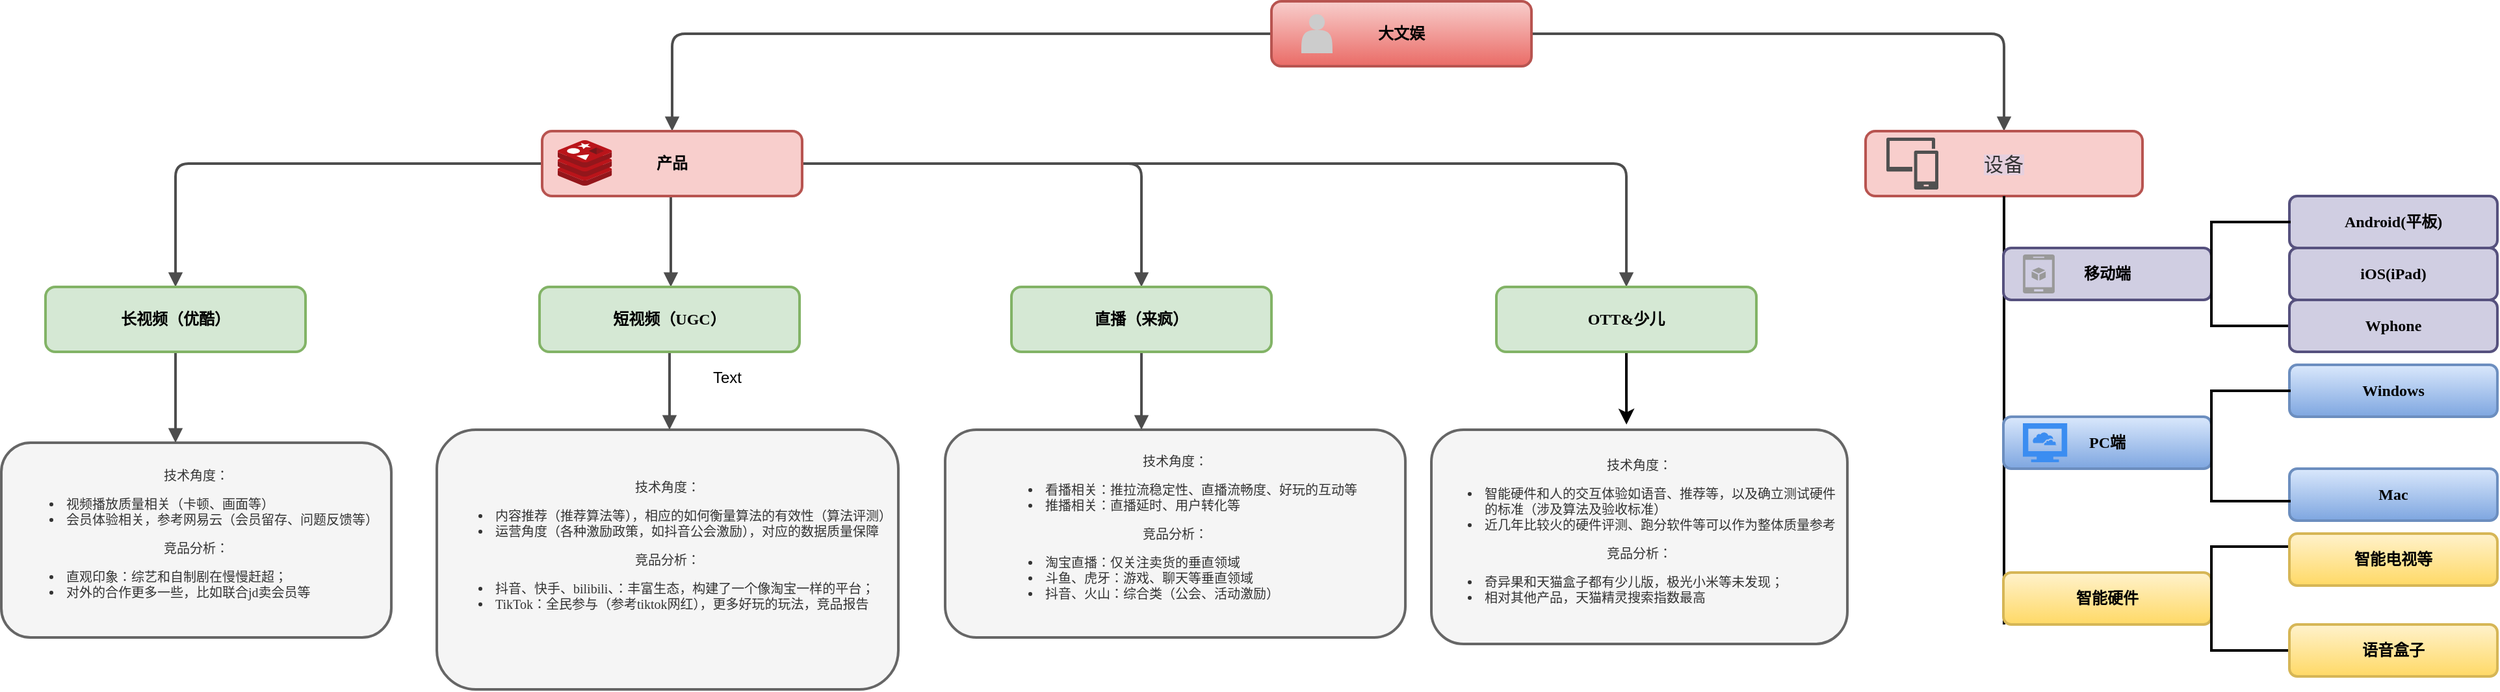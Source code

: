 <mxfile version="13.3.0" type="github"><diagram name="Page-1" id="19d8dcba-68ad-dc05-1034-9cf7b2a963f6"><mxGraphModel dx="1298" dy="785" grid="1" gridSize="10" guides="1" tooltips="1" connect="1" arrows="1" fold="1" page="1" pageScale="1" pageWidth="1100" pageHeight="850" background="#ffffff" math="0" shadow="0"><root><mxCell id="0"/><mxCell id="1" parent="0"/><mxCell id="218ae93e1282097f-12" value="技术角度：&lt;br&gt;&lt;ul&gt;&lt;li style=&quot;text-align: left&quot;&gt;视频播放质量相关（卡顿、画面等）&lt;/li&gt;&lt;li style=&quot;text-align: left&quot;&gt;会员体验相关，参考网易云（会员留存、问题反馈等）&lt;/li&gt;&lt;/ul&gt;竞品分析：&lt;br&gt;&lt;div style=&quot;text-align: left&quot;&gt;&lt;ul&gt;&lt;li&gt;&lt;span&gt;直观印象：综艺和自制剧在慢慢赶超；&lt;/span&gt;&lt;/li&gt;&lt;li&gt;&lt;span&gt;对外的合作更多一些，比如联合jd卖会员等&lt;/span&gt;&lt;/li&gt;&lt;/ul&gt;&lt;/div&gt;" style="whiteSpace=wrap;html=1;rounded=1;shadow=0;comic=0;strokeWidth=2;fontFamily=Verdana;align=center;fontSize=10;fillColor=#f5f5f5;strokeColor=#666666;fontColor=#333333;" parent="1" vertex="1"><mxGeometry x="110" y="450" width="300" height="150" as="geometry"/></mxCell><mxCell id="218ae93e1282097f-19" value="技术角度：&lt;br&gt;&lt;ul&gt;&lt;li style=&quot;text-align: left&quot;&gt;内容推荐（推荐算法等），相应的如何衡量算法的有效性（算法评测）&lt;/li&gt;&lt;li style=&quot;text-align: left&quot;&gt;运营角度（各种激励政策，如抖音公会激励），对应的数据质量保障&lt;/li&gt;&lt;/ul&gt;&lt;span style=&quot;font-size: 10px&quot;&gt;竞品分析：&lt;br&gt;&lt;/span&gt;&lt;span style=&quot;font-size: 10px&quot;&gt;&lt;div style=&quot;text-align: left&quot;&gt;&lt;ul&gt;&lt;li&gt;&lt;span style=&quot;text-align: left&quot;&gt;抖音、快手、bilibili、：丰富生态，构建了一个像淘宝一样的平台；&lt;/span&gt;&lt;/li&gt;&lt;li&gt;&lt;div style=&quot;text-align: left&quot;&gt;&lt;span&gt;TikTok：&lt;/span&gt;&lt;span&gt;全民参与（参考tiktok网红），更多好玩的玩法，竞品报告&lt;/span&gt;&lt;/div&gt;&lt;/li&gt;&lt;/ul&gt;&lt;/div&gt;&lt;/span&gt;&lt;span style=&quot;font-size: 10px&quot;&gt;&lt;br&gt;&lt;/span&gt;" style="whiteSpace=wrap;html=1;rounded=1;shadow=0;comic=0;strokeWidth=2;fontFamily=Verdana;align=center;fontSize=10;fillColor=#f5f5f5;strokeColor=#666666;fontColor=#333333;" parent="1" vertex="1"><mxGeometry x="445" y="440" width="355" height="200" as="geometry"/></mxCell><mxCell id="218ae93e1282097f-24" value="技术角度：&lt;br&gt;&lt;ul&gt;&lt;li style=&quot;text-align: left&quot;&gt;看播相关：推拉流稳定性、直播流畅度、好玩的互动等&lt;/li&gt;&lt;li style=&quot;text-align: left&quot;&gt;推播相关：直播延时、用户转化等&lt;/li&gt;&lt;/ul&gt;竞品分析：&lt;br&gt;&lt;div&gt;&lt;ul&gt;&lt;li style=&quot;text-align: left&quot;&gt;&lt;span&gt;淘宝直播：仅关注卖货的垂直领域&lt;/span&gt;&lt;/li&gt;&lt;li style=&quot;text-align: left&quot;&gt;&lt;span&gt;斗鱼、虎牙：游戏、聊天等垂直领域&lt;/span&gt;&lt;/li&gt;&lt;li style=&quot;text-align: left&quot;&gt;&lt;span&gt;抖音、火山：综合类（公会、活动激励）&lt;/span&gt;&lt;/li&gt;&lt;/ul&gt;&lt;/div&gt;" style="whiteSpace=wrap;html=1;rounded=1;shadow=0;comic=0;strokeWidth=2;fontFamily=Verdana;align=center;fontSize=10;fillColor=#f5f5f5;strokeColor=#666666;fontColor=#333333;" parent="1" vertex="1"><mxGeometry x="836" y="440" width="354" height="160" as="geometry"/></mxCell><mxCell id="218ae93e1282097f-29" value="技术角度：&lt;br&gt;&lt;ul&gt;&lt;li style=&quot;text-align: left&quot;&gt;智能硬件和人的交互体验如语音、推荐等，以及确立测试硬件的标准（涉及算法及验收标准）&lt;/li&gt;&lt;li style=&quot;text-align: left&quot;&gt;近几年比较火的硬件评测、跑分软件等可以作为整体质量参考&lt;/li&gt;&lt;/ul&gt;竞品分析：&lt;br&gt;&lt;div style=&quot;text-align: left&quot;&gt;&lt;ul&gt;&lt;li&gt;&lt;span&gt;奇异果和天猫盒子都有少儿版，极光小米等未发现；&lt;/span&gt;&lt;/li&gt;&lt;li&gt;&lt;span&gt;相对其他产品，天猫精灵搜索指数最高&lt;/span&gt;&lt;/li&gt;&lt;/ul&gt;&lt;/div&gt;" style="whiteSpace=wrap;html=1;rounded=1;shadow=0;comic=0;strokeWidth=2;fontFamily=Verdana;align=center;fontSize=10;fillColor=#f5f5f5;strokeColor=#666666;fontColor=#333333;" parent="1" vertex="1"><mxGeometry x="1210" y="440" width="320" height="165" as="geometry"/></mxCell><mxCell id="218ae93e1282097f-42" value="" style="edgeStyle=orthogonalEdgeStyle;rounded=1;html=1;labelBackgroundColor=none;endArrow=block;endFill=1;strokeColor=#4D4D4D;strokeWidth=2;fontFamily=Verdana;fontSize=12;fontStyle=1;exitX=1;exitY=0.5;exitDx=0;exitDy=0;" parent="1" source="6257edae8c83ed4a-9" target="6257edae8c83ed4a-12" edge="1"><mxGeometry relative="1" as="geometry"><mxPoint x="720" y="240" as="sourcePoint"/></mxGeometry></mxCell><mxCell id="218ae93e1282097f-43" value="" style="edgeStyle=orthogonalEdgeStyle;rounded=1;html=1;labelBackgroundColor=none;endArrow=block;endFill=1;strokeColor=#4D4D4D;strokeWidth=2;fontFamily=Verdana;fontSize=12;fontStyle=1" parent="1" source="6257edae8c83ed4a-1" target="6257edae8c83ed4a-9" edge="1"><mxGeometry relative="1" as="geometry"/></mxCell><mxCell id="218ae93e1282097f-44" value="" style="edgeStyle=orthogonalEdgeStyle;rounded=1;html=1;labelBackgroundColor=none;endArrow=block;endFill=1;strokeColor=#4D4D4D;strokeWidth=2;fontFamily=Verdana;fontSize=12;fontStyle=1;exitX=1;exitY=0.5;exitDx=0;exitDy=0;" parent="1" source="6257edae8c83ed4a-9" target="218ae93e1282097f-2" edge="1"><mxGeometry relative="1" as="geometry"><mxPoint x="740" y="235" as="sourcePoint"/></mxGeometry></mxCell><mxCell id="218ae93e1282097f-45" value="" style="edgeStyle=elbowEdgeStyle;rounded=1;html=1;labelBackgroundColor=none;endArrow=block;endFill=1;strokeColor=#4D4D4D;strokeWidth=2;fontFamily=Verdana;fontSize=12;fontStyle=1" parent="1" source="6257edae8c83ed4a-9" target="6257edae8c83ed4a-21" edge="1"><mxGeometry relative="1" as="geometry"/></mxCell><mxCell id="218ae93e1282097f-46" value="" style="edgeStyle=orthogonalEdgeStyle;rounded=1;html=1;labelBackgroundColor=none;endArrow=block;endFill=1;strokeColor=#4D4D4D;strokeWidth=2;fontFamily=Verdana;fontSize=12;fontStyle=1" parent="1" source="6257edae8c83ed4a-9" target="218ae93e1282097f-8" edge="1"><mxGeometry relative="1" as="geometry"/></mxCell><mxCell id="218ae93e1282097f-47" value="" style="edgeStyle=orthogonalEdgeStyle;rounded=1;html=1;labelBackgroundColor=none;endArrow=block;endFill=1;strokeColor=#4D4D4D;strokeWidth=2;fontFamily=Verdana;fontSize=12;fontStyle=1;entryX=0.5;entryY=0;entryDx=0;entryDy=0;exitX=1;exitY=0.5;exitDx=0;exitDy=0;" parent="1" source="6257edae8c83ed4a-1" target="218ae93e1282097f-5" edge="1"><mxGeometry relative="1" as="geometry"><mxPoint x="1020" y="160" as="sourcePoint"/><mxPoint x="1674" y="220" as="targetPoint"/></mxGeometry></mxCell><mxCell id="218ae93e1282097f-51" value="" style="edgeStyle=elbowEdgeStyle;rounded=1;html=1;labelBackgroundColor=none;endArrow=block;endFill=1;strokeColor=#4D4D4D;strokeWidth=2;fontFamily=Verdana;fontSize=10;" parent="1" source="6257edae8c83ed4a-12" target="218ae93e1282097f-24" edge="1"><mxGeometry relative="1" as="geometry"/></mxCell><mxCell id="218ae93e1282097f-52" value="" style="edgeStyle=elbowEdgeStyle;rounded=1;html=1;labelBackgroundColor=none;endArrow=block;endFill=1;strokeColor=#4D4D4D;strokeWidth=2;fontFamily=Verdana;fontSize=10;" parent="1" source="6257edae8c83ed4a-21" target="218ae93e1282097f-19" edge="1"><mxGeometry relative="1" as="geometry"/></mxCell><mxCell id="218ae93e1282097f-53" value="" style="edgeStyle=elbowEdgeStyle;rounded=1;html=1;labelBackgroundColor=none;endArrow=block;endFill=1;strokeColor=#4D4D4D;strokeWidth=2;fontFamily=Verdana;fontSize=10;" parent="1" source="218ae93e1282097f-8" target="218ae93e1282097f-12" edge="1"><mxGeometry relative="1" as="geometry"/></mxCell><mxCell id="218ae93e1282097f-8" value="长视频（优酷）" style="whiteSpace=wrap;html=1;rounded=1;shadow=0;comic=0;strokeWidth=2;fontFamily=Verdana;align=center;fontSize=12;fontStyle=1;fillColor=#d5e8d4;strokeColor=#82b366;" parent="1" vertex="1"><mxGeometry x="144" y="330" width="200" height="50" as="geometry"/></mxCell><mxCell id="6257edae8c83ed4a-9" value="产品" style="whiteSpace=wrap;html=1;rounded=1;shadow=0;comic=0;strokeWidth=2;fontFamily=Verdana;align=center;fontSize=12;fontStyle=1;fillColor=#f8cecc;strokeColor=#b85450;" parent="1" vertex="1"><mxGeometry x="526" y="210" width="200" height="50" as="geometry"/></mxCell><mxCell id="6257edae8c83ed4a-21" value="短视频（UGC）" style="whiteSpace=wrap;html=1;rounded=1;shadow=0;comic=0;strokeWidth=2;fontFamily=Verdana;align=center;fontSize=12;fontStyle=1;fillColor=#d5e8d4;strokeColor=#82b366;" parent="1" vertex="1"><mxGeometry x="524" y="330" width="200" height="50" as="geometry"/></mxCell><mxCell id="6257edae8c83ed4a-12" value="直播（来疯）" style="whiteSpace=wrap;html=1;rounded=1;shadow=0;comic=0;strokeWidth=2;fontFamily=Verdana;align=center;fontSize=12;fontStyle=1;fillColor=#d5e8d4;strokeColor=#82b366;" parent="1" vertex="1"><mxGeometry x="887" y="330" width="200" height="50" as="geometry"/></mxCell><mxCell id="6257edae8c83ed4a-1" value="大文娱" style="whiteSpace=wrap;html=1;rounded=1;shadow=0;comic=0;strokeWidth=2;fontFamily=Verdana;align=center;fontSize=12;fontStyle=1;fillColor=#f8cecc;strokeColor=#b85450;gradientColor=#ea6b66;" parent="1" vertex="1"><mxGeometry x="1087" y="110" width="200" height="50" as="geometry"/></mxCell><mxCell id="6257edae8c83ed4a-2" value="" style="shape=actor;whiteSpace=wrap;html=1;rounded=0;shadow=0;comic=0;strokeWidth=1;fillColor=#CCCCCC;fontFamily=Verdana;align=center;strokeColor=none;fontSize=12;fontStyle=1" parent="1" vertex="1"><mxGeometry x="1110" y="120" width="24" height="30" as="geometry"/></mxCell><mxCell id="1gvQPLDuZrKzFaNTu91K-9" value="" style="edgeStyle=orthogonalEdgeStyle;rounded=0;orthogonalLoop=1;jettySize=auto;html=1;strokeWidth=2;entryX=0.469;entryY=-0.024;entryDx=0;entryDy=0;entryPerimeter=0;" edge="1" parent="1" source="218ae93e1282097f-2" target="218ae93e1282097f-29"><mxGeometry relative="1" as="geometry"/></mxCell><mxCell id="218ae93e1282097f-2" value="OTT&amp;amp;少儿" style="whiteSpace=wrap;html=1;rounded=1;shadow=0;comic=0;strokeWidth=2;fontFamily=Verdana;align=center;fontSize=12;fontStyle=1;fillColor=#d5e8d4;strokeColor=#82b366;" parent="1" vertex="1"><mxGeometry x="1260" y="330" width="200" height="50" as="geometry"/></mxCell><mxCell id="218ae93e1282097f-5" value="&lt;div style=&quot;text-align: justify&quot;&gt;&lt;font color=&quot;#333333&quot;&gt;&lt;span style=&quot;font-size: 15px ; font-weight: 400 ; letter-spacing: 0.544px ; background-color: rgb(230 , 208 , 222)&quot;&gt;设备&lt;/span&gt;&lt;/font&gt;&lt;/div&gt;" style="whiteSpace=wrap;html=1;rounded=1;shadow=0;comic=0;strokeWidth=2;fontFamily=Verdana;align=center;fontSize=12;fontStyle=1;fillColor=#f8cecc;strokeColor=#b85450;" parent="1" vertex="1"><mxGeometry x="1544" y="210" width="213" height="50" as="geometry"/></mxCell><mxCell id="1gvQPLDuZrKzFaNTu91K-10" value="Text" style="text;html=1;align=center;verticalAlign=middle;resizable=0;points=[];autosize=1;" vertex="1" parent="1"><mxGeometry x="648" y="390" width="40" height="20" as="geometry"/></mxCell><mxCell id="1gvQPLDuZrKzFaNTu91K-13" value="" style="line;strokeWidth=2;direction=south;html=1;perimeter=backbonePerimeter;points=[];outlineConnect=0;" vertex="1" parent="1"><mxGeometry x="1645.5" y="260" width="10" height="330" as="geometry"/></mxCell><mxCell id="1gvQPLDuZrKzFaNTu91K-15" value="移动端" style="whiteSpace=wrap;html=1;rounded=1;shadow=0;comic=0;strokeWidth=2;fontFamily=Verdana;align=center;fontSize=12;fontStyle=1;fillColor=#d0cee2;strokeColor=#56517e;" vertex="1" parent="1"><mxGeometry x="1650" y="300" width="160" height="40" as="geometry"/></mxCell><mxCell id="1gvQPLDuZrKzFaNTu91K-16" value="PC端" style="whiteSpace=wrap;html=1;rounded=1;shadow=0;comic=0;strokeWidth=2;fontFamily=Verdana;align=center;fontSize=12;fontStyle=1;fillColor=#dae8fc;strokeColor=#6c8ebf;gradientColor=#7ea6e0;" vertex="1" parent="1"><mxGeometry x="1650" y="430" width="160" height="40" as="geometry"/></mxCell><mxCell id="1gvQPLDuZrKzFaNTu91K-17" value="Mac" style="whiteSpace=wrap;html=1;rounded=1;shadow=0;comic=0;strokeWidth=2;fontFamily=Verdana;align=center;fontSize=12;fontStyle=1;gradientColor=#7ea6e0;fillColor=#dae8fc;strokeColor=#6c8ebf;" vertex="1" parent="1"><mxGeometry x="1870" y="470" width="160" height="40" as="geometry"/></mxCell><mxCell id="1gvQPLDuZrKzFaNTu91K-18" value="智能硬件" style="whiteSpace=wrap;html=1;rounded=1;shadow=0;comic=0;strokeWidth=2;fontFamily=Verdana;align=center;fontSize=12;fontStyle=1;fillColor=#fff2cc;strokeColor=#d6b656;gradientColor=#ffd966;" vertex="1" parent="1"><mxGeometry x="1650" y="550" width="160" height="40" as="geometry"/></mxCell><mxCell id="1gvQPLDuZrKzFaNTu91K-19" value="Android(平板)" style="whiteSpace=wrap;html=1;rounded=1;shadow=0;comic=0;strokeWidth=2;fontFamily=Verdana;align=center;fontSize=12;fontStyle=1;fillColor=#d0cee2;strokeColor=#56517e;" vertex="1" parent="1"><mxGeometry x="1870" y="260" width="160" height="40" as="geometry"/></mxCell><mxCell id="1gvQPLDuZrKzFaNTu91K-22" value="" style="shape=partialRectangle;whiteSpace=wrap;html=1;bottom=1;right=1;left=1;top=0;fillColor=none;routingCenterX=-0.5;strokeWidth=2;direction=south;" vertex="1" parent="1"><mxGeometry x="1810" y="280" width="60" height="80" as="geometry"/></mxCell><mxCell id="1gvQPLDuZrKzFaNTu91K-24" value="Wphone" style="whiteSpace=wrap;html=1;rounded=1;shadow=0;comic=0;strokeWidth=2;fontFamily=Verdana;align=center;fontSize=12;fontStyle=1;fillColor=#d0cee2;strokeColor=#56517e;" vertex="1" parent="1"><mxGeometry x="1870" y="340" width="160" height="40" as="geometry"/></mxCell><mxCell id="1gvQPLDuZrKzFaNTu91K-28" value="Windows" style="whiteSpace=wrap;html=1;rounded=1;shadow=0;comic=0;strokeWidth=2;fontFamily=Verdana;align=center;fontSize=12;fontStyle=1;gradientColor=#7ea6e0;fillColor=#dae8fc;strokeColor=#6c8ebf;" vertex="1" parent="1"><mxGeometry x="1870" y="390" width="160" height="40" as="geometry"/></mxCell><mxCell id="1gvQPLDuZrKzFaNTu91K-25" value="iOS(iPad)" style="whiteSpace=wrap;html=1;rounded=1;shadow=0;comic=0;strokeWidth=2;fontFamily=Verdana;align=center;fontSize=12;fontStyle=1;fillColor=#d0cee2;strokeColor=#56517e;" vertex="1" parent="1"><mxGeometry x="1870" y="300" width="160" height="40" as="geometry"/></mxCell><mxCell id="1gvQPLDuZrKzFaNTu91K-27" value="" style="shape=partialRectangle;whiteSpace=wrap;html=1;bottom=1;right=1;left=1;top=0;fillColor=none;routingCenterX=-0.5;strokeWidth=2;direction=south;" vertex="1" parent="1"><mxGeometry x="1810" y="410" width="60" height="85" as="geometry"/></mxCell><mxCell id="1gvQPLDuZrKzFaNTu91K-30" value="" style="shape=partialRectangle;whiteSpace=wrap;html=1;bottom=1;right=1;left=1;top=0;fillColor=none;routingCenterX=-0.5;strokeWidth=2;direction=south;" vertex="1" parent="1"><mxGeometry x="1810" y="530" width="60" height="80" as="geometry"/></mxCell><mxCell id="1gvQPLDuZrKzFaNTu91K-31" value="智能电视等" style="whiteSpace=wrap;html=1;rounded=1;shadow=0;comic=0;strokeWidth=2;fontFamily=Verdana;align=center;fontSize=12;fontStyle=1;gradientColor=#ffd966;fillColor=#fff2cc;strokeColor=#d6b656;" vertex="1" parent="1"><mxGeometry x="1870" y="520" width="160" height="40" as="geometry"/></mxCell><mxCell id="1gvQPLDuZrKzFaNTu91K-32" value="语音盒子" style="whiteSpace=wrap;html=1;rounded=1;shadow=0;comic=0;strokeWidth=2;fontFamily=Verdana;align=center;fontSize=12;fontStyle=1;gradientColor=#ffd966;fillColor=#fff2cc;strokeColor=#d6b656;" vertex="1" parent="1"><mxGeometry x="1870" y="590" width="160" height="40" as="geometry"/></mxCell><mxCell id="1gvQPLDuZrKzFaNTu91K-36" value="" style="verticalLabelPosition=bottom;html=1;verticalAlign=top;align=center;strokeColor=none;fillColor=#999999;shape=mxgraph.azure.mobile_services;pointerEvents=1;" vertex="1" parent="1"><mxGeometry x="1665" y="305" width="24.5" height="30" as="geometry"/></mxCell><mxCell id="1gvQPLDuZrKzFaNTu91K-37" value="" style="pointerEvents=1;shadow=0;dashed=0;html=1;strokeColor=none;labelPosition=center;verticalLabelPosition=bottom;verticalAlign=top;align=center;fillColor=#505050;shape=mxgraph.mscae.intune.device_group" vertex="1" parent="1"><mxGeometry x="1560" y="215" width="40" height="40" as="geometry"/></mxCell><mxCell id="1gvQPLDuZrKzFaNTu91K-38" value="" style="aspect=fixed;html=1;points=[];align=center;image;fontSize=12;image=img/lib/mscae/Cache_Redis_Product.svg;strokeWidth=2;fillColor=#999999;" vertex="1" parent="1"><mxGeometry x="538" y="217" width="41.67" height="35" as="geometry"/></mxCell><mxCell id="1gvQPLDuZrKzFaNTu91K-39" value="" style="html=1;aspect=fixed;strokeColor=none;shadow=0;align=center;verticalAlign=top;fillColor=#3B8DF1;shape=mxgraph.gcp2.cloud_computer" vertex="1" parent="1"><mxGeometry x="1665" y="435" width="34.09" height="30" as="geometry"/></mxCell><mxCell id="1gvQPLDuZrKzFaNTu91K-40" value="" style="shape=image;html=1;verticalAlign=top;verticalLabelPosition=bottom;labelBackgroundColor=#ffffff;imageAspect=0;aspect=fixed;image=https://cdn1.iconfinder.com/data/icons/hawcons/32/698657-icon-140-box-128.png;strokeWidth=2;fillColor=#999999;" vertex="1" parent="1"><mxGeometry x="1662.05" y="550" width="40" height="40" as="geometry"/></mxCell><mxCell id="1gvQPLDuZrKzFaNTu91K-41" value="" style="shape=image;html=1;verticalAlign=top;verticalLabelPosition=bottom;labelBackgroundColor=#ffffff;imageAspect=0;aspect=fixed;image=https://cdn2.iconfinder.com/data/icons/font-awesome/1792/child-128.png;strokeWidth=2;fillColor=#999999;" vertex="1" parent="1"><mxGeometry x="1270" y="335" width="40" height="40" as="geometry"/></mxCell><mxCell id="1gvQPLDuZrKzFaNTu91K-42" value="" style="shape=image;html=1;verticalAlign=top;verticalLabelPosition=bottom;labelBackgroundColor=#ffffff;imageAspect=0;aspect=fixed;image=https://cdn1.iconfinder.com/data/icons/journalist-4/64/live-broadcast-online-smartphone-mic-128.png;strokeWidth=2;fillColor=#999999;" vertex="1" parent="1"><mxGeometry x="900" y="333.5" width="41.5" height="41.5" as="geometry"/></mxCell><mxCell id="1gvQPLDuZrKzFaNTu91K-43" value="" style="shape=image;html=1;verticalAlign=top;verticalLabelPosition=bottom;labelBackgroundColor=#ffffff;imageAspect=0;aspect=fixed;image=https://cdn2.iconfinder.com/data/icons/freecns-cumulus/16/519539-085_Movie-128.png;strokeWidth=2;fillColor=#999999;" vertex="1" parent="1"><mxGeometry x="150" y="335" width="40" height="40" as="geometry"/></mxCell><mxCell id="1gvQPLDuZrKzFaNTu91K-46" value="" style="shape=image;html=1;verticalAlign=top;verticalLabelPosition=bottom;labelBackgroundColor=#ffffff;imageAspect=0;aspect=fixed;image=https://cdn2.iconfinder.com/data/icons/circle-icons-1/64/gamecontroller-128.png;strokeWidth=2;fillColor=#999999;" vertex="1" parent="1"><mxGeometry x="527" y="333.5" width="45.75" height="45.75" as="geometry"/></mxCell></root></mxGraphModel></diagram></mxfile>